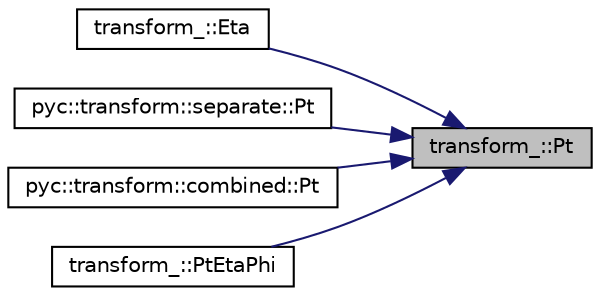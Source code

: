 digraph "transform_::Pt"
{
 // INTERACTIVE_SVG=YES
 // LATEX_PDF_SIZE
  edge [fontname="Helvetica",fontsize="10",labelfontname="Helvetica",labelfontsize="10"];
  node [fontname="Helvetica",fontsize="10",shape=record];
  rankdir="RL";
  Node1 [label="transform_::Pt",height=0.2,width=0.4,color="black", fillcolor="grey75", style="filled", fontcolor="black",tooltip="Computes the transverse momentum (Pt)."];
  Node1 -> Node2 [dir="back",color="midnightblue",fontsize="10",style="solid",fontname="Helvetica"];
  Node2 [label="transform_::Eta",height=0.2,width=0.4,color="black", fillcolor="white", style="filled",URL="$namespacetransform__.html#acc7eba6662ac0e84d9810a61be60b0ef",tooltip="Computes the pseudorapidity (Eta) from x, y, and z components of momentum."];
  Node1 -> Node3 [dir="back",color="midnightblue",fontsize="10",style="solid",fontname="Helvetica"];
  Node3 [label="pyc::transform::separate::Pt",height=0.2,width=0.4,color="black", fillcolor="white", style="filled",URL="$namespacepyc_1_1transform_1_1separate.html#ac39ab15060137d8530e03df90843e6b3",tooltip=" "];
  Node1 -> Node4 [dir="back",color="midnightblue",fontsize="10",style="solid",fontname="Helvetica"];
  Node4 [label="pyc::transform::combined::Pt",height=0.2,width=0.4,color="black", fillcolor="white", style="filled",URL="$namespacepyc_1_1transform_1_1combined.html#a680febec023c0411595f222171f74104",tooltip=" "];
  Node1 -> Node5 [dir="back",color="midnightblue",fontsize="10",style="solid",fontname="Helvetica"];
  Node5 [label="transform_::PtEtaPhi",height=0.2,width=0.4,color="black", fillcolor="white", style="filled",URL="$namespacetransform__.html#a8d2ad529d804087c315e151410e4a7a1",tooltip="Computes the transverse momentum (Pt), pseudorapidity (Eta), and azimuthal angle (Phi) from x,..."];
}

